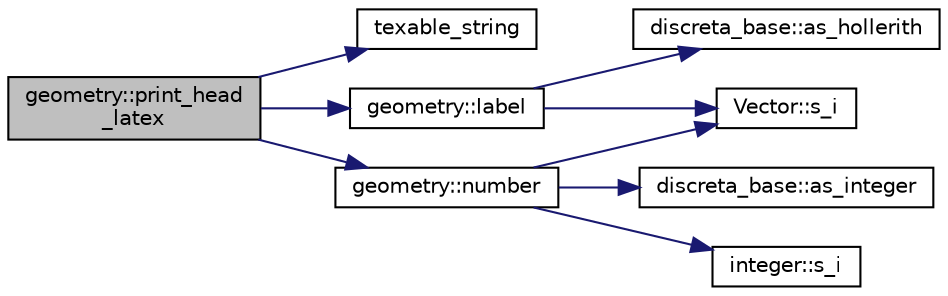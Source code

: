 digraph "geometry::print_head_latex"
{
  edge [fontname="Helvetica",fontsize="10",labelfontname="Helvetica",labelfontsize="10"];
  node [fontname="Helvetica",fontsize="10",shape=record];
  rankdir="LR";
  Node1117 [label="geometry::print_head\l_latex",height=0.2,width=0.4,color="black", fillcolor="grey75", style="filled", fontcolor="black"];
  Node1117 -> Node1118 [color="midnightblue",fontsize="10",style="solid",fontname="Helvetica"];
  Node1118 [label="texable_string",height=0.2,width=0.4,color="black", fillcolor="white", style="filled",URL="$d9/d60/discreta_8h.html#ad922087122d64d76d195de415553e034"];
  Node1117 -> Node1119 [color="midnightblue",fontsize="10",style="solid",fontname="Helvetica"];
  Node1119 [label="geometry::label",height=0.2,width=0.4,color="black", fillcolor="white", style="filled",URL="$da/d44/classgeometry.html#a8be3ddf6aebe1e3c52b67cfe316e638f"];
  Node1119 -> Node1120 [color="midnightblue",fontsize="10",style="solid",fontname="Helvetica"];
  Node1120 [label="Vector::s_i",height=0.2,width=0.4,color="black", fillcolor="white", style="filled",URL="$d5/db2/class_vector.html#a1c4fe1752523df8119f70dd550244871"];
  Node1119 -> Node1121 [color="midnightblue",fontsize="10",style="solid",fontname="Helvetica"];
  Node1121 [label="discreta_base::as_hollerith",height=0.2,width=0.4,color="black", fillcolor="white", style="filled",URL="$d7/d71/classdiscreta__base.html#a3e66f82711f314710107e2f29e589690"];
  Node1117 -> Node1122 [color="midnightblue",fontsize="10",style="solid",fontname="Helvetica"];
  Node1122 [label="geometry::number",height=0.2,width=0.4,color="black", fillcolor="white", style="filled",URL="$da/d44/classgeometry.html#a47f809adc7a1158065da4dfae214f05f"];
  Node1122 -> Node1120 [color="midnightblue",fontsize="10",style="solid",fontname="Helvetica"];
  Node1122 -> Node1123 [color="midnightblue",fontsize="10",style="solid",fontname="Helvetica"];
  Node1123 [label="discreta_base::as_integer",height=0.2,width=0.4,color="black", fillcolor="white", style="filled",URL="$d7/d71/classdiscreta__base.html#a00d7691eaf874fd283d942692fe8dd26"];
  Node1122 -> Node1124 [color="midnightblue",fontsize="10",style="solid",fontname="Helvetica"];
  Node1124 [label="integer::s_i",height=0.2,width=0.4,color="black", fillcolor="white", style="filled",URL="$d0/de5/classinteger.html#adf28e9f94d4c844adaa950deeb80b904"];
}
